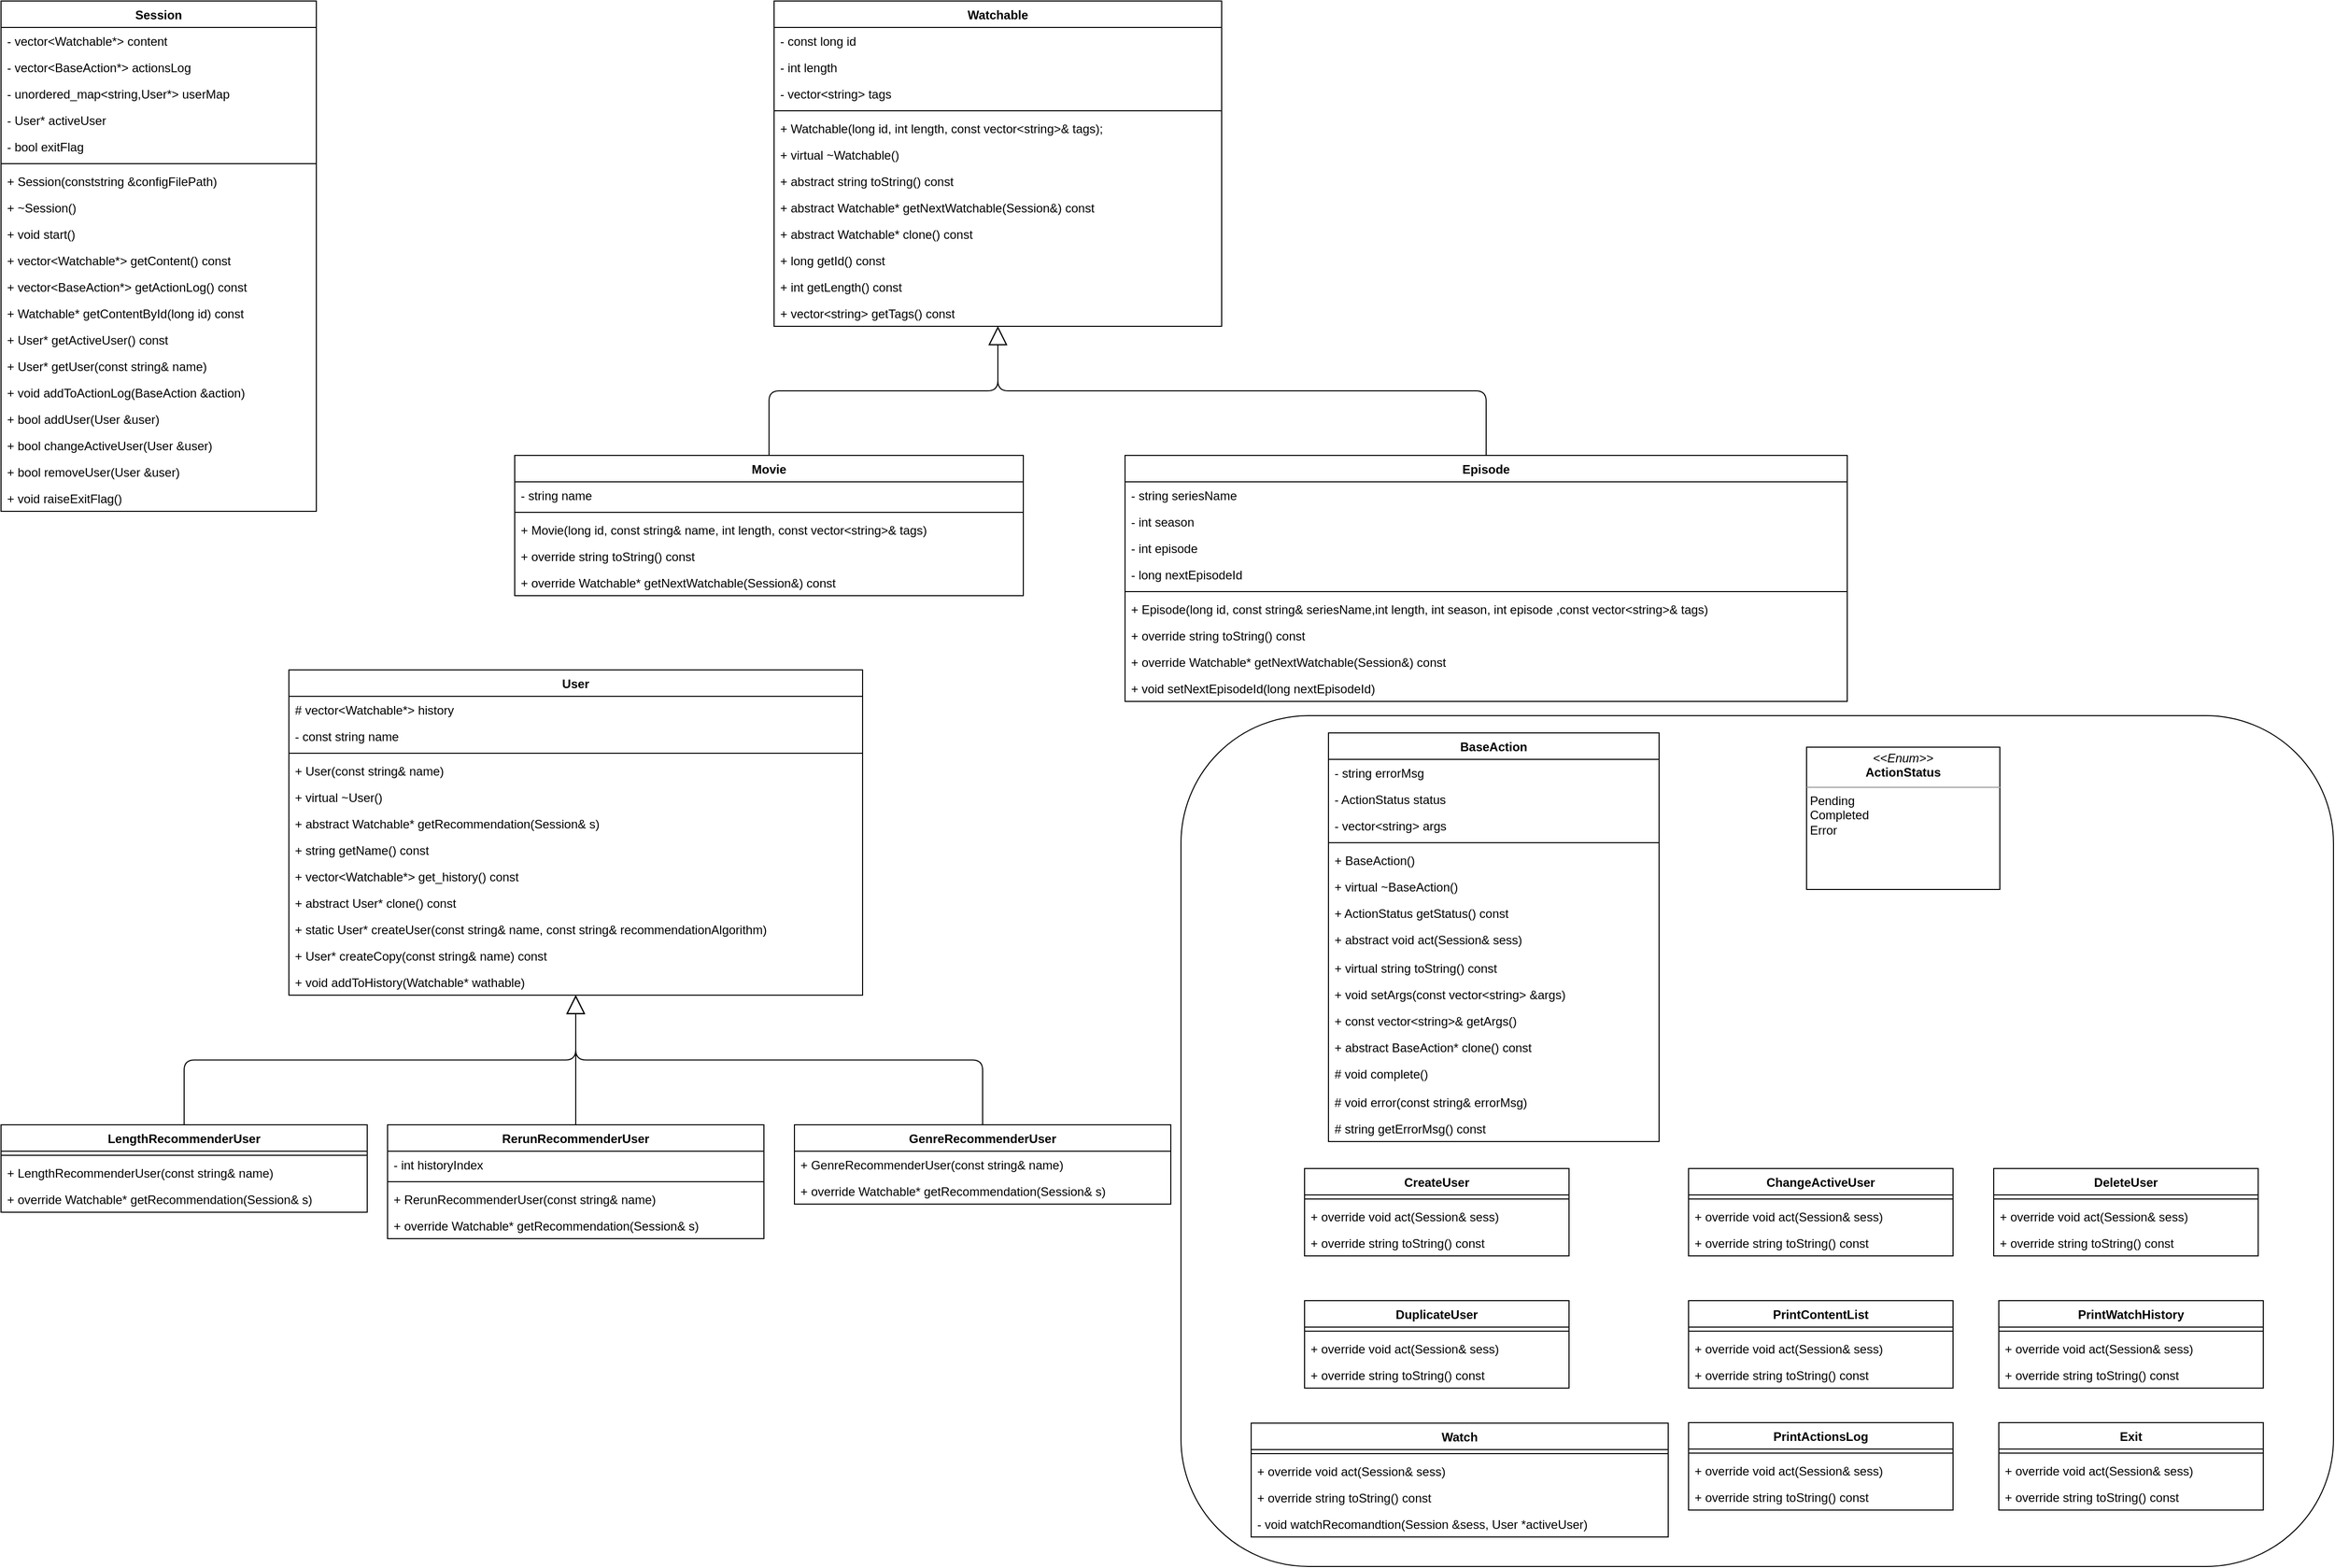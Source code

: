 <mxfile version="12.2.9" type="device" pages="1"><diagram id="r32zP4UE7Xf6JJiNhzsM" name="Page-1"><mxGraphModel dx="569" dy="366" grid="1" gridSize="10" guides="1" tooltips="1" connect="1" arrows="1" fold="1" page="1" pageScale="1" pageWidth="850" pageHeight="1100" math="0" shadow="0"><root><mxCell id="0"/><mxCell id="1" parent="0"/><mxCell id="CN2FNXj3Czze6til57YK-2" value="" style="rounded=1;whiteSpace=wrap;html=1;" parent="1" vertex="1"><mxGeometry x="1500" y="913" width="1133" height="837" as="geometry"/></mxCell><mxCell id="CN2FNXj3Czze6til57YK-3" value="Session" style="swimlane;fontStyle=1;align=center;verticalAlign=top;childLayout=stackLayout;horizontal=1;startSize=26;horizontalStack=0;resizeParent=1;resizeParentMax=0;resizeLast=0;collapsible=1;marginBottom=0;" parent="1" vertex="1"><mxGeometry x="340" y="210" width="310" height="502" as="geometry"/></mxCell><mxCell id="CN2FNXj3Czze6til57YK-4" value="- vector&lt;Watchable*&gt; content" style="text;strokeColor=none;fillColor=none;align=left;verticalAlign=top;spacingLeft=4;spacingRight=4;overflow=hidden;rotatable=0;points=[[0,0.5],[1,0.5]];portConstraint=eastwest;" parent="CN2FNXj3Czze6til57YK-3" vertex="1"><mxGeometry y="26" width="310" height="26" as="geometry"/></mxCell><mxCell id="CN2FNXj3Czze6til57YK-5" value="- vector&lt;BaseAction*&gt; actionsLog" style="text;strokeColor=none;fillColor=none;align=left;verticalAlign=top;spacingLeft=4;spacingRight=4;overflow=hidden;rotatable=0;points=[[0,0.5],[1,0.5]];portConstraint=eastwest;" parent="CN2FNXj3Czze6til57YK-3" vertex="1"><mxGeometry y="52" width="310" height="26" as="geometry"/></mxCell><mxCell id="CN2FNXj3Czze6til57YK-6" value="- unordered_map&lt;string,User*&gt; userMap" style="text;strokeColor=none;fillColor=none;align=left;verticalAlign=top;spacingLeft=4;spacingRight=4;overflow=hidden;rotatable=0;points=[[0,0.5],[1,0.5]];portConstraint=eastwest;" parent="CN2FNXj3Czze6til57YK-3" vertex="1"><mxGeometry y="78" width="310" height="26" as="geometry"/></mxCell><mxCell id="CN2FNXj3Czze6til57YK-7" value="- User* activeUser" style="text;strokeColor=none;fillColor=none;align=left;verticalAlign=top;spacingLeft=4;spacingRight=4;overflow=hidden;rotatable=0;points=[[0,0.5],[1,0.5]];portConstraint=eastwest;" parent="CN2FNXj3Czze6til57YK-3" vertex="1"><mxGeometry y="104" width="310" height="26" as="geometry"/></mxCell><mxCell id="CN2FNXj3Czze6til57YK-8" value="- bool exitFlag" style="text;strokeColor=none;fillColor=none;align=left;verticalAlign=top;spacingLeft=4;spacingRight=4;overflow=hidden;rotatable=0;points=[[0,0.5],[1,0.5]];portConstraint=eastwest;" parent="CN2FNXj3Czze6til57YK-3" vertex="1"><mxGeometry y="130" width="310" height="26" as="geometry"/></mxCell><mxCell id="CN2FNXj3Czze6til57YK-9" value="" style="line;strokeWidth=1;fillColor=none;align=left;verticalAlign=middle;spacingTop=-1;spacingLeft=3;spacingRight=3;rotatable=0;labelPosition=right;points=[];portConstraint=eastwest;" parent="CN2FNXj3Czze6til57YK-3" vertex="1"><mxGeometry y="156" width="310" height="8" as="geometry"/></mxCell><mxCell id="CN2FNXj3Czze6til57YK-10" value="+ Session(conststring &amp;configFilePath)" style="text;strokeColor=none;fillColor=none;align=left;verticalAlign=top;spacingLeft=4;spacingRight=4;overflow=hidden;rotatable=0;points=[[0,0.5],[1,0.5]];portConstraint=eastwest;" parent="CN2FNXj3Czze6til57YK-3" vertex="1"><mxGeometry y="164" width="310" height="26" as="geometry"/></mxCell><mxCell id="CN2FNXj3Czze6til57YK-11" value="+ ~Session()" style="text;strokeColor=none;fillColor=none;align=left;verticalAlign=top;spacingLeft=4;spacingRight=4;overflow=hidden;rotatable=0;points=[[0,0.5],[1,0.5]];portConstraint=eastwest;" parent="CN2FNXj3Czze6til57YK-3" vertex="1"><mxGeometry y="190" width="310" height="26" as="geometry"/></mxCell><mxCell id="CN2FNXj3Czze6til57YK-12" value="+ void start()" style="text;strokeColor=none;fillColor=none;align=left;verticalAlign=top;spacingLeft=4;spacingRight=4;overflow=hidden;rotatable=0;points=[[0,0.5],[1,0.5]];portConstraint=eastwest;" parent="CN2FNXj3Czze6til57YK-3" vertex="1"><mxGeometry y="216" width="310" height="26" as="geometry"/></mxCell><mxCell id="CN2FNXj3Czze6til57YK-13" value="+ vector&lt;Watchable*&gt; getContent() const" style="text;strokeColor=none;fillColor=none;align=left;verticalAlign=top;spacingLeft=4;spacingRight=4;overflow=hidden;rotatable=0;points=[[0,0.5],[1,0.5]];portConstraint=eastwest;" parent="CN2FNXj3Czze6til57YK-3" vertex="1"><mxGeometry y="242" width="310" height="26" as="geometry"/></mxCell><mxCell id="CN2FNXj3Czze6til57YK-14" value="+ vector&lt;BaseAction*&gt; getActionLog() const" style="text;strokeColor=none;fillColor=none;align=left;verticalAlign=top;spacingLeft=4;spacingRight=4;overflow=hidden;rotatable=0;points=[[0,0.5],[1,0.5]];portConstraint=eastwest;" parent="CN2FNXj3Czze6til57YK-3" vertex="1"><mxGeometry y="268" width="310" height="26" as="geometry"/></mxCell><mxCell id="VnhvcozmxqfYJ4wOjaPj-3" value="+ Watchable* getContentById(long id) const" style="text;strokeColor=none;fillColor=none;align=left;verticalAlign=top;spacingLeft=4;spacingRight=4;overflow=hidden;rotatable=0;points=[[0,0.5],[1,0.5]];portConstraint=eastwest;" parent="CN2FNXj3Czze6til57YK-3" vertex="1"><mxGeometry y="294" width="310" height="26" as="geometry"/></mxCell><mxCell id="CN2FNXj3Czze6til57YK-15" value="+ User* getActiveUser() const" style="text;strokeColor=none;fillColor=none;align=left;verticalAlign=top;spacingLeft=4;spacingRight=4;overflow=hidden;rotatable=0;points=[[0,0.5],[1,0.5]];portConstraint=eastwest;" parent="CN2FNXj3Czze6til57YK-3" vertex="1"><mxGeometry y="320" width="310" height="26" as="geometry"/></mxCell><mxCell id="CN2FNXj3Czze6til57YK-16" value="+ User* getUser(const string&amp; name)" style="text;strokeColor=none;fillColor=none;align=left;verticalAlign=top;spacingLeft=4;spacingRight=4;overflow=hidden;rotatable=0;points=[[0,0.5],[1,0.5]];portConstraint=eastwest;" parent="CN2FNXj3Czze6til57YK-3" vertex="1"><mxGeometry y="346" width="310" height="26" as="geometry"/></mxCell><mxCell id="CN2FNXj3Czze6til57YK-133" value="+ void addToActionLog(BaseAction &amp;action)" style="text;strokeColor=none;fillColor=none;align=left;verticalAlign=top;spacingLeft=4;spacingRight=4;overflow=hidden;rotatable=0;points=[[0,0.5],[1,0.5]];portConstraint=eastwest;" parent="CN2FNXj3Czze6til57YK-3" vertex="1"><mxGeometry y="372" width="310" height="26" as="geometry"/></mxCell><mxCell id="CN2FNXj3Czze6til57YK-17" value="+ bool addUser(User &amp;user)" style="text;strokeColor=none;fillColor=none;align=left;verticalAlign=top;spacingLeft=4;spacingRight=4;overflow=hidden;rotatable=0;points=[[0,0.5],[1,0.5]];portConstraint=eastwest;" parent="CN2FNXj3Czze6til57YK-3" vertex="1"><mxGeometry y="398" width="310" height="26" as="geometry"/></mxCell><mxCell id="CN2FNXj3Czze6til57YK-18" value="+ bool changeActiveUser(User &amp;user)" style="text;strokeColor=none;fillColor=none;align=left;verticalAlign=top;spacingLeft=4;spacingRight=4;overflow=hidden;rotatable=0;points=[[0,0.5],[1,0.5]];portConstraint=eastwest;" parent="CN2FNXj3Czze6til57YK-3" vertex="1"><mxGeometry y="424" width="310" height="26" as="geometry"/></mxCell><mxCell id="CN2FNXj3Czze6til57YK-19" value="+ bool removeUser(User &amp;user)" style="text;strokeColor=none;fillColor=none;align=left;verticalAlign=top;spacingLeft=4;spacingRight=4;overflow=hidden;rotatable=0;points=[[0,0.5],[1,0.5]];portConstraint=eastwest;" parent="CN2FNXj3Czze6til57YK-3" vertex="1"><mxGeometry y="450" width="310" height="26" as="geometry"/></mxCell><mxCell id="CN2FNXj3Czze6til57YK-20" value="+ void raiseExitFlag()" style="text;strokeColor=none;fillColor=none;align=left;verticalAlign=top;spacingLeft=4;spacingRight=4;overflow=hidden;rotatable=0;points=[[0,0.5],[1,0.5]];portConstraint=eastwest;" parent="CN2FNXj3Czze6til57YK-3" vertex="1"><mxGeometry y="476" width="310" height="26" as="geometry"/></mxCell><mxCell id="CN2FNXj3Czze6til57YK-21" value="Watchable" style="swimlane;fontStyle=1;align=center;verticalAlign=top;childLayout=stackLayout;horizontal=1;startSize=26;horizontalStack=0;resizeParent=1;resizeParentMax=0;resizeLast=0;collapsible=1;marginBottom=0;" parent="1" vertex="1"><mxGeometry x="1100" y="210" width="440" height="320" as="geometry"/></mxCell><mxCell id="CN2FNXj3Czze6til57YK-22" value="- const long id" style="text;strokeColor=none;fillColor=none;align=left;verticalAlign=top;spacingLeft=4;spacingRight=4;overflow=hidden;rotatable=0;points=[[0,0.5],[1,0.5]];portConstraint=eastwest;" parent="CN2FNXj3Czze6til57YK-21" vertex="1"><mxGeometry y="26" width="440" height="26" as="geometry"/></mxCell><mxCell id="CN2FNXj3Czze6til57YK-23" value="- int length" style="text;strokeColor=none;fillColor=none;align=left;verticalAlign=top;spacingLeft=4;spacingRight=4;overflow=hidden;rotatable=0;points=[[0,0.5],[1,0.5]];portConstraint=eastwest;" parent="CN2FNXj3Czze6til57YK-21" vertex="1"><mxGeometry y="52" width="440" height="26" as="geometry"/></mxCell><mxCell id="CN2FNXj3Czze6til57YK-24" value="- vector&lt;string&gt; tags" style="text;strokeColor=none;fillColor=none;align=left;verticalAlign=top;spacingLeft=4;spacingRight=4;overflow=hidden;rotatable=0;points=[[0,0.5],[1,0.5]];portConstraint=eastwest;" parent="CN2FNXj3Czze6til57YK-21" vertex="1"><mxGeometry y="78" width="440" height="26" as="geometry"/></mxCell><mxCell id="CN2FNXj3Czze6til57YK-25" value="" style="line;strokeWidth=1;fillColor=none;align=left;verticalAlign=middle;spacingTop=-1;spacingLeft=3;spacingRight=3;rotatable=0;labelPosition=right;points=[];portConstraint=eastwest;" parent="CN2FNXj3Czze6til57YK-21" vertex="1"><mxGeometry y="104" width="440" height="8" as="geometry"/></mxCell><mxCell id="CN2FNXj3Czze6til57YK-26" value="+ Watchable(long id, int length, const vector&lt;string&gt;&amp; tags);" style="text;strokeColor=none;fillColor=none;align=left;verticalAlign=top;spacingLeft=4;spacingRight=4;overflow=hidden;rotatable=0;points=[[0,0.5],[1,0.5]];portConstraint=eastwest;" parent="CN2FNXj3Czze6til57YK-21" vertex="1"><mxGeometry y="112" width="440" height="26" as="geometry"/></mxCell><mxCell id="CN2FNXj3Czze6til57YK-27" value="+ virtual ~Watchable()" style="text;strokeColor=none;fillColor=none;align=left;verticalAlign=top;spacingLeft=4;spacingRight=4;overflow=hidden;rotatable=0;points=[[0,0.5],[1,0.5]];portConstraint=eastwest;" parent="CN2FNXj3Czze6til57YK-21" vertex="1"><mxGeometry y="138" width="440" height="26" as="geometry"/></mxCell><mxCell id="CN2FNXj3Czze6til57YK-28" value="+ abstract string toString() const" style="text;strokeColor=none;fillColor=none;align=left;verticalAlign=top;spacingLeft=4;spacingRight=4;overflow=hidden;rotatable=0;points=[[0,0.5],[1,0.5]];portConstraint=eastwest;" parent="CN2FNXj3Czze6til57YK-21" vertex="1"><mxGeometry y="164" width="440" height="26" as="geometry"/></mxCell><mxCell id="CN2FNXj3Czze6til57YK-29" value="+ abstract Watchable* getNextWatchable(Session&amp;) const" style="text;strokeColor=none;fillColor=none;align=left;verticalAlign=top;spacingLeft=4;spacingRight=4;overflow=hidden;rotatable=0;points=[[0,0.5],[1,0.5]];portConstraint=eastwest;" parent="CN2FNXj3Czze6til57YK-21" vertex="1"><mxGeometry y="190" width="440" height="26" as="geometry"/></mxCell><mxCell id="garERa3zvdODoN-txCcl-1" value="+ abstract Watchable* clone() const" style="text;strokeColor=none;fillColor=none;align=left;verticalAlign=top;spacingLeft=4;spacingRight=4;overflow=hidden;rotatable=0;points=[[0,0.5],[1,0.5]];portConstraint=eastwest;" parent="CN2FNXj3Czze6til57YK-21" vertex="1"><mxGeometry y="216" width="440" height="26" as="geometry"/></mxCell><mxCell id="CN2FNXj3Czze6til57YK-30" value="+ long getId() const" style="text;strokeColor=none;fillColor=none;align=left;verticalAlign=top;spacingLeft=4;spacingRight=4;overflow=hidden;rotatable=0;points=[[0,0.5],[1,0.5]];portConstraint=eastwest;" parent="CN2FNXj3Czze6til57YK-21" vertex="1"><mxGeometry y="242" width="440" height="26" as="geometry"/></mxCell><mxCell id="CN2FNXj3Czze6til57YK-31" value="+ int getLength() const" style="text;strokeColor=none;fillColor=none;align=left;verticalAlign=top;spacingLeft=4;spacingRight=4;overflow=hidden;rotatable=0;points=[[0,0.5],[1,0.5]];portConstraint=eastwest;" parent="CN2FNXj3Czze6til57YK-21" vertex="1"><mxGeometry y="268" width="440" height="26" as="geometry"/></mxCell><mxCell id="CN2FNXj3Czze6til57YK-32" value="+ vector&lt;string&gt; getTags() const" style="text;strokeColor=none;fillColor=none;align=left;verticalAlign=top;spacingLeft=4;spacingRight=4;overflow=hidden;rotatable=0;points=[[0,0.5],[1,0.5]];portConstraint=eastwest;" parent="CN2FNXj3Czze6til57YK-21" vertex="1"><mxGeometry y="294" width="440" height="26" as="geometry"/></mxCell><mxCell id="CN2FNXj3Czze6til57YK-33" value="Movie" style="swimlane;fontStyle=1;align=center;verticalAlign=top;childLayout=stackLayout;horizontal=1;startSize=26;horizontalStack=0;resizeParent=1;resizeParentMax=0;resizeLast=0;collapsible=1;marginBottom=0;" parent="1" vertex="1"><mxGeometry x="845" y="657" width="500" height="138" as="geometry"/></mxCell><mxCell id="CN2FNXj3Czze6til57YK-34" value="- string name" style="text;strokeColor=none;fillColor=none;align=left;verticalAlign=top;spacingLeft=4;spacingRight=4;overflow=hidden;rotatable=0;points=[[0,0.5],[1,0.5]];portConstraint=eastwest;" parent="CN2FNXj3Czze6til57YK-33" vertex="1"><mxGeometry y="26" width="500" height="26" as="geometry"/></mxCell><mxCell id="CN2FNXj3Czze6til57YK-35" value="" style="line;strokeWidth=1;fillColor=none;align=left;verticalAlign=middle;spacingTop=-1;spacingLeft=3;spacingRight=3;rotatable=0;labelPosition=right;points=[];portConstraint=eastwest;" parent="CN2FNXj3Czze6til57YK-33" vertex="1"><mxGeometry y="52" width="500" height="8" as="geometry"/></mxCell><mxCell id="CN2FNXj3Czze6til57YK-36" value="+ Movie(long id, const string&amp; name, int length, const vector&lt;string&gt;&amp; tags)" style="text;strokeColor=none;fillColor=none;align=left;verticalAlign=top;spacingLeft=4;spacingRight=4;overflow=hidden;rotatable=0;points=[[0,0.5],[1,0.5]];portConstraint=eastwest;" parent="CN2FNXj3Czze6til57YK-33" vertex="1"><mxGeometry y="60" width="500" height="26" as="geometry"/></mxCell><mxCell id="CN2FNXj3Czze6til57YK-37" value="+ override string toString() const" style="text;strokeColor=none;fillColor=none;align=left;verticalAlign=top;spacingLeft=4;spacingRight=4;overflow=hidden;rotatable=0;points=[[0,0.5],[1,0.5]];portConstraint=eastwest;" parent="CN2FNXj3Czze6til57YK-33" vertex="1"><mxGeometry y="86" width="500" height="26" as="geometry"/></mxCell><mxCell id="CN2FNXj3Czze6til57YK-38" value="+ override Watchable* getNextWatchable(Session&amp;) const" style="text;strokeColor=none;fillColor=none;align=left;verticalAlign=top;spacingLeft=4;spacingRight=4;overflow=hidden;rotatable=0;points=[[0,0.5],[1,0.5]];portConstraint=eastwest;" parent="CN2FNXj3Czze6til57YK-33" vertex="1"><mxGeometry y="112" width="500" height="26" as="geometry"/></mxCell><mxCell id="CN2FNXj3Czze6til57YK-39" value="" style="endArrow=block;endSize=16;endFill=0;html=1;exitX=0.5;exitY=0;exitDx=0;exitDy=0;entryX=0.5;entryY=1;entryDx=0;entryDy=0;edgeStyle=orthogonalEdgeStyle;" parent="1" source="CN2FNXj3Czze6til57YK-33" target="CN2FNXj3Czze6til57YK-21" edge="1"><mxGeometry width="160" relative="1" as="geometry"><mxPoint x="910" y="400" as="sourcePoint"/><mxPoint x="1070" y="400" as="targetPoint"/></mxGeometry></mxCell><mxCell id="CN2FNXj3Czze6til57YK-40" value="Episode" style="swimlane;fontStyle=1;align=center;verticalAlign=top;childLayout=stackLayout;horizontal=1;startSize=26;horizontalStack=0;resizeParent=1;resizeParentMax=0;resizeLast=0;collapsible=1;marginBottom=0;" parent="1" vertex="1"><mxGeometry x="1445" y="657" width="710" height="242" as="geometry"/></mxCell><mxCell id="CN2FNXj3Czze6til57YK-41" value="- string seriesName" style="text;strokeColor=none;fillColor=none;align=left;verticalAlign=top;spacingLeft=4;spacingRight=4;overflow=hidden;rotatable=0;points=[[0,0.5],[1,0.5]];portConstraint=eastwest;" parent="CN2FNXj3Czze6til57YK-40" vertex="1"><mxGeometry y="26" width="710" height="26" as="geometry"/></mxCell><mxCell id="CN2FNXj3Czze6til57YK-42" value="- int season" style="text;strokeColor=none;fillColor=none;align=left;verticalAlign=top;spacingLeft=4;spacingRight=4;overflow=hidden;rotatable=0;points=[[0,0.5],[1,0.5]];portConstraint=eastwest;" parent="CN2FNXj3Czze6til57YK-40" vertex="1"><mxGeometry y="52" width="710" height="26" as="geometry"/></mxCell><mxCell id="CN2FNXj3Czze6til57YK-43" value="- int episode" style="text;strokeColor=none;fillColor=none;align=left;verticalAlign=top;spacingLeft=4;spacingRight=4;overflow=hidden;rotatable=0;points=[[0,0.5],[1,0.5]];portConstraint=eastwest;" parent="CN2FNXj3Czze6til57YK-40" vertex="1"><mxGeometry y="78" width="710" height="26" as="geometry"/></mxCell><mxCell id="CN2FNXj3Czze6til57YK-44" value="- long nextEpisodeId" style="text;strokeColor=none;fillColor=none;align=left;verticalAlign=top;spacingLeft=4;spacingRight=4;overflow=hidden;rotatable=0;points=[[0,0.5],[1,0.5]];portConstraint=eastwest;" parent="CN2FNXj3Czze6til57YK-40" vertex="1"><mxGeometry y="104" width="710" height="26" as="geometry"/></mxCell><mxCell id="CN2FNXj3Czze6til57YK-45" value="" style="line;strokeWidth=1;fillColor=none;align=left;verticalAlign=middle;spacingTop=-1;spacingLeft=3;spacingRight=3;rotatable=0;labelPosition=right;points=[];portConstraint=eastwest;" parent="CN2FNXj3Czze6til57YK-40" vertex="1"><mxGeometry y="130" width="710" height="8" as="geometry"/></mxCell><mxCell id="CN2FNXj3Czze6til57YK-46" value="+ Episode(long id, const string&amp; seriesName,int length, int season, int episode ,const vector&lt;string&gt;&amp; tags)" style="text;strokeColor=none;fillColor=none;align=left;verticalAlign=top;spacingLeft=4;spacingRight=4;overflow=hidden;rotatable=0;points=[[0,0.5],[1,0.5]];portConstraint=eastwest;" parent="CN2FNXj3Czze6til57YK-40" vertex="1"><mxGeometry y="138" width="710" height="26" as="geometry"/></mxCell><mxCell id="CN2FNXj3Czze6til57YK-47" value="+ override string toString() const" style="text;strokeColor=none;fillColor=none;align=left;verticalAlign=top;spacingLeft=4;spacingRight=4;overflow=hidden;rotatable=0;points=[[0,0.5],[1,0.5]];portConstraint=eastwest;" parent="CN2FNXj3Czze6til57YK-40" vertex="1"><mxGeometry y="164" width="710" height="26" as="geometry"/></mxCell><mxCell id="CN2FNXj3Czze6til57YK-48" value="+ override Watchable* getNextWatchable(Session&amp;) const" style="text;strokeColor=none;fillColor=none;align=left;verticalAlign=top;spacingLeft=4;spacingRight=4;overflow=hidden;rotatable=0;points=[[0,0.5],[1,0.5]];portConstraint=eastwest;" parent="CN2FNXj3Czze6til57YK-40" vertex="1"><mxGeometry y="190" width="710" height="26" as="geometry"/></mxCell><mxCell id="H6ea5ag4Xjp47KxBpPzn-1" value="+ void setNextEpisodeId(long nextEpisodeId)" style="text;strokeColor=none;fillColor=none;align=left;verticalAlign=top;spacingLeft=4;spacingRight=4;overflow=hidden;rotatable=0;points=[[0,0.5],[1,0.5]];portConstraint=eastwest;" parent="CN2FNXj3Czze6til57YK-40" vertex="1"><mxGeometry y="216" width="710" height="26" as="geometry"/></mxCell><mxCell id="CN2FNXj3Czze6til57YK-49" value="" style="endArrow=block;endSize=16;endFill=0;html=1;exitX=0.5;exitY=0;exitDx=0;exitDy=0;entryX=0.5;entryY=1;entryDx=0;entryDy=0;edgeStyle=orthogonalEdgeStyle;" parent="1" source="CN2FNXj3Czze6til57YK-40" target="CN2FNXj3Czze6til57YK-21" edge="1"><mxGeometry width="160" relative="1" as="geometry"><mxPoint x="1409.857" y="484.357" as="sourcePoint"/><mxPoint x="1639.857" y="400.071" as="targetPoint"/></mxGeometry></mxCell><mxCell id="CN2FNXj3Czze6til57YK-50" value="User" style="swimlane;fontStyle=1;align=center;verticalAlign=top;childLayout=stackLayout;horizontal=1;startSize=26;horizontalStack=0;resizeParent=1;resizeParentMax=0;resizeLast=0;collapsible=1;marginBottom=0;" parent="1" vertex="1"><mxGeometry x="623" y="868" width="564" height="320" as="geometry"/></mxCell><mxCell id="CN2FNXj3Czze6til57YK-51" value="# vector&lt;Watchable*&gt; history" style="text;strokeColor=none;fillColor=none;align=left;verticalAlign=top;spacingLeft=4;spacingRight=4;overflow=hidden;rotatable=0;points=[[0,0.5],[1,0.5]];portConstraint=eastwest;" parent="CN2FNXj3Czze6til57YK-50" vertex="1"><mxGeometry y="26" width="564" height="26" as="geometry"/></mxCell><mxCell id="CN2FNXj3Czze6til57YK-52" value="- const string name" style="text;strokeColor=none;fillColor=none;align=left;verticalAlign=top;spacingLeft=4;spacingRight=4;overflow=hidden;rotatable=0;points=[[0,0.5],[1,0.5]];portConstraint=eastwest;" parent="CN2FNXj3Czze6til57YK-50" vertex="1"><mxGeometry y="52" width="564" height="26" as="geometry"/></mxCell><mxCell id="CN2FNXj3Czze6til57YK-53" value="" style="line;strokeWidth=1;fillColor=none;align=left;verticalAlign=middle;spacingTop=-1;spacingLeft=3;spacingRight=3;rotatable=0;labelPosition=right;points=[];portConstraint=eastwest;" parent="CN2FNXj3Czze6til57YK-50" vertex="1"><mxGeometry y="78" width="564" height="8" as="geometry"/></mxCell><mxCell id="CN2FNXj3Czze6til57YK-54" value="+ User(const string&amp; name)" style="text;strokeColor=none;fillColor=none;align=left;verticalAlign=top;spacingLeft=4;spacingRight=4;overflow=hidden;rotatable=0;points=[[0,0.5],[1,0.5]];portConstraint=eastwest;" parent="CN2FNXj3Czze6til57YK-50" vertex="1"><mxGeometry y="86" width="564" height="26" as="geometry"/></mxCell><mxCell id="H6ea5ag4Xjp47KxBpPzn-3" value="+ virtual ~User()" style="text;strokeColor=none;fillColor=none;align=left;verticalAlign=top;spacingLeft=4;spacingRight=4;overflow=hidden;rotatable=0;points=[[0,0.5],[1,0.5]];portConstraint=eastwest;" parent="CN2FNXj3Czze6til57YK-50" vertex="1"><mxGeometry y="112" width="564" height="26" as="geometry"/></mxCell><mxCell id="CN2FNXj3Czze6til57YK-55" value="+ abstract Watchable* getRecommendation(Session&amp; s)" style="text;strokeColor=none;fillColor=none;align=left;verticalAlign=top;spacingLeft=4;spacingRight=4;overflow=hidden;rotatable=0;points=[[0,0.5],[1,0.5]];portConstraint=eastwest;" parent="CN2FNXj3Czze6til57YK-50" vertex="1"><mxGeometry y="138" width="564" height="26" as="geometry"/></mxCell><mxCell id="CN2FNXj3Czze6til57YK-56" value="+ string getName() const" style="text;strokeColor=none;fillColor=none;align=left;verticalAlign=top;spacingLeft=4;spacingRight=4;overflow=hidden;rotatable=0;points=[[0,0.5],[1,0.5]];portConstraint=eastwest;" parent="CN2FNXj3Czze6til57YK-50" vertex="1"><mxGeometry y="164" width="564" height="26" as="geometry"/></mxCell><mxCell id="CN2FNXj3Czze6til57YK-57" value="+ vector&lt;Watchable*&gt; get_history() const" style="text;strokeColor=none;fillColor=none;align=left;verticalAlign=top;spacingLeft=4;spacingRight=4;overflow=hidden;rotatable=0;points=[[0,0.5],[1,0.5]];portConstraint=eastwest;" parent="CN2FNXj3Czze6til57YK-50" vertex="1"><mxGeometry y="190" width="564" height="26" as="geometry"/></mxCell><mxCell id="VnhvcozmxqfYJ4wOjaPj-2" value="+ abstract User* clone() const" style="text;strokeColor=none;fillColor=none;align=left;verticalAlign=top;spacingLeft=4;spacingRight=4;overflow=hidden;rotatable=0;points=[[0,0.5],[1,0.5]];portConstraint=eastwest;" parent="CN2FNXj3Czze6til57YK-50" vertex="1"><mxGeometry y="216" width="564" height="26" as="geometry"/></mxCell><mxCell id="CN2FNXj3Czze6til57YK-58" value="+ static User* createUser(const string&amp; name, const string&amp; recommendationAlgorithm)" style="text;strokeColor=none;fillColor=none;align=left;verticalAlign=top;spacingLeft=4;spacingRight=4;overflow=hidden;rotatable=0;points=[[0,0.5],[1,0.5]];portConstraint=eastwest;" parent="CN2FNXj3Czze6til57YK-50" vertex="1"><mxGeometry y="242" width="564" height="26" as="geometry"/></mxCell><mxCell id="CN2FNXj3Czze6til57YK-59" value="+ User* createCopy(const string&amp; name) const" style="text;strokeColor=none;fillColor=none;align=left;verticalAlign=top;spacingLeft=4;spacingRight=4;overflow=hidden;rotatable=0;points=[[0,0.5],[1,0.5]];portConstraint=eastwest;" parent="CN2FNXj3Czze6til57YK-50" vertex="1"><mxGeometry y="268" width="564" height="26" as="geometry"/></mxCell><mxCell id="CN2FNXj3Czze6til57YK-60" value="+ void addToHistory(Watchable* wathable)" style="text;strokeColor=none;fillColor=none;align=left;verticalAlign=top;spacingLeft=4;spacingRight=4;overflow=hidden;rotatable=0;points=[[0,0.5],[1,0.5]];portConstraint=eastwest;" parent="CN2FNXj3Czze6til57YK-50" vertex="1"><mxGeometry y="294" width="564" height="26" as="geometry"/></mxCell><mxCell id="CN2FNXj3Czze6til57YK-61" value="LengthRecommenderUser" style="swimlane;fontStyle=1;align=center;verticalAlign=top;childLayout=stackLayout;horizontal=1;startSize=26;horizontalStack=0;resizeParent=1;resizeParentMax=0;resizeLast=0;collapsible=1;marginBottom=0;" parent="1" vertex="1"><mxGeometry x="340" y="1315.5" width="360" height="86" as="geometry"/></mxCell><mxCell id="CN2FNXj3Czze6til57YK-62" value="" style="line;strokeWidth=1;fillColor=none;align=left;verticalAlign=middle;spacingTop=-1;spacingLeft=3;spacingRight=3;rotatable=0;labelPosition=right;points=[];portConstraint=eastwest;" parent="CN2FNXj3Czze6til57YK-61" vertex="1"><mxGeometry y="26" width="360" height="8" as="geometry"/></mxCell><mxCell id="CN2FNXj3Czze6til57YK-63" value="+ LengthRecommenderUser(const string&amp; name)" style="text;strokeColor=none;fillColor=none;align=left;verticalAlign=top;spacingLeft=4;spacingRight=4;overflow=hidden;rotatable=0;points=[[0,0.5],[1,0.5]];portConstraint=eastwest;" parent="CN2FNXj3Czze6til57YK-61" vertex="1"><mxGeometry y="34" width="360" height="26" as="geometry"/></mxCell><mxCell id="CN2FNXj3Czze6til57YK-64" value="+ override Watchable* getRecommendation(Session&amp; s)" style="text;strokeColor=none;fillColor=none;align=left;verticalAlign=top;spacingLeft=4;spacingRight=4;overflow=hidden;rotatable=0;points=[[0,0.5],[1,0.5]];portConstraint=eastwest;" parent="CN2FNXj3Czze6til57YK-61" vertex="1"><mxGeometry y="60" width="360" height="26" as="geometry"/></mxCell><mxCell id="CN2FNXj3Czze6til57YK-65" value="" style="endArrow=block;endSize=16;endFill=0;html=1;edgeStyle=orthogonalEdgeStyle;exitX=0.5;exitY=0;exitDx=0;exitDy=0;entryX=0.5;entryY=1;entryDx=0;entryDy=0;" parent="1" source="CN2FNXj3Czze6til57YK-61" target="CN2FNXj3Czze6til57YK-50" edge="1"><mxGeometry width="160" relative="1" as="geometry"><mxPoint x="590" y="1070" as="sourcePoint"/><mxPoint x="750" y="1070" as="targetPoint"/></mxGeometry></mxCell><mxCell id="CN2FNXj3Czze6til57YK-66" value="RerunRecommenderUser" style="swimlane;fontStyle=1;align=center;verticalAlign=top;childLayout=stackLayout;horizontal=1;startSize=26;horizontalStack=0;resizeParent=1;resizeParentMax=0;resizeLast=0;collapsible=1;marginBottom=0;" parent="1" vertex="1"><mxGeometry x="720" y="1315.5" width="370" height="112" as="geometry"/></mxCell><mxCell id="CN2FNXj3Czze6til57YK-67" value="- int historyIndex" style="text;strokeColor=none;fillColor=none;align=left;verticalAlign=top;spacingLeft=4;spacingRight=4;overflow=hidden;rotatable=0;points=[[0,0.5],[1,0.5]];portConstraint=eastwest;" parent="CN2FNXj3Czze6til57YK-66" vertex="1"><mxGeometry y="26" width="370" height="26" as="geometry"/></mxCell><mxCell id="CN2FNXj3Czze6til57YK-68" value="" style="line;strokeWidth=1;fillColor=none;align=left;verticalAlign=middle;spacingTop=-1;spacingLeft=3;spacingRight=3;rotatable=0;labelPosition=right;points=[];portConstraint=eastwest;" parent="CN2FNXj3Czze6til57YK-66" vertex="1"><mxGeometry y="52" width="370" height="8" as="geometry"/></mxCell><mxCell id="CN2FNXj3Czze6til57YK-69" value="+ RerunRecommenderUser(const string&amp; name)" style="text;strokeColor=none;fillColor=none;align=left;verticalAlign=top;spacingLeft=4;spacingRight=4;overflow=hidden;rotatable=0;points=[[0,0.5],[1,0.5]];portConstraint=eastwest;" parent="CN2FNXj3Czze6til57YK-66" vertex="1"><mxGeometry y="60" width="370" height="26" as="geometry"/></mxCell><mxCell id="CN2FNXj3Czze6til57YK-70" value="+ override Watchable* getRecommendation(Session&amp; s)" style="text;strokeColor=none;fillColor=none;align=left;verticalAlign=top;spacingLeft=4;spacingRight=4;overflow=hidden;rotatable=0;points=[[0,0.5],[1,0.5]];portConstraint=eastwest;" parent="CN2FNXj3Czze6til57YK-66" vertex="1"><mxGeometry y="86" width="370" height="26" as="geometry"/></mxCell><mxCell id="CN2FNXj3Czze6til57YK-71" value="GenreRecommenderUser" style="swimlane;fontStyle=1;align=center;verticalAlign=top;childLayout=stackLayout;horizontal=1;startSize=26;horizontalStack=0;resizeParent=1;resizeParentMax=0;resizeLast=0;collapsible=1;marginBottom=0;" parent="1" vertex="1"><mxGeometry x="1120" y="1315.5" width="370" height="78" as="geometry"/></mxCell><mxCell id="CN2FNXj3Czze6til57YK-72" value="+ GenreRecommenderUser(const string&amp; name)" style="text;strokeColor=none;fillColor=none;align=left;verticalAlign=top;spacingLeft=4;spacingRight=4;overflow=hidden;rotatable=0;points=[[0,0.5],[1,0.5]];portConstraint=eastwest;" parent="CN2FNXj3Czze6til57YK-71" vertex="1"><mxGeometry y="26" width="370" height="26" as="geometry"/></mxCell><mxCell id="CN2FNXj3Czze6til57YK-73" value="+ override Watchable* getRecommendation(Session&amp; s)" style="text;strokeColor=none;fillColor=none;align=left;verticalAlign=top;spacingLeft=4;spacingRight=4;overflow=hidden;rotatable=0;points=[[0,0.5],[1,0.5]];portConstraint=eastwest;" parent="CN2FNXj3Czze6til57YK-71" vertex="1"><mxGeometry y="52" width="370" height="26" as="geometry"/></mxCell><mxCell id="CN2FNXj3Czze6til57YK-74" value="" style="endArrow=block;endSize=16;endFill=0;html=1;exitX=0.5;exitY=0;exitDx=0;exitDy=0;entryX=0.5;entryY=1;entryDx=0;entryDy=0;edgeStyle=orthogonalEdgeStyle;" parent="1" source="CN2FNXj3Czze6til57YK-66" target="CN2FNXj3Czze6til57YK-50" edge="1"><mxGeometry width="160" relative="1" as="geometry"><mxPoint x="1020" y="1080" as="sourcePoint"/><mxPoint x="1180" y="1080" as="targetPoint"/></mxGeometry></mxCell><mxCell id="CN2FNXj3Czze6til57YK-75" value="" style="endArrow=block;endSize=16;endFill=0;html=1;exitX=0.5;exitY=0;exitDx=0;exitDy=0;entryX=0.5;entryY=1;entryDx=0;entryDy=0;edgeStyle=orthogonalEdgeStyle;" parent="1" source="CN2FNXj3Czze6til57YK-71" target="CN2FNXj3Czze6til57YK-50" edge="1"><mxGeometry width="160" relative="1" as="geometry"><mxPoint x="1245.118" y="1110.088" as="sourcePoint"/><mxPoint x="1209.824" y="1030.088" as="targetPoint"/></mxGeometry></mxCell><mxCell id="CN2FNXj3Czze6til57YK-76" value="BaseAction" style="swimlane;fontStyle=1;align=center;verticalAlign=top;childLayout=stackLayout;horizontal=1;startSize=26;horizontalStack=0;resizeParent=1;resizeParentMax=0;resizeLast=0;collapsible=1;marginBottom=0;" parent="1" vertex="1"><mxGeometry x="1645" y="930" width="325" height="402" as="geometry"/></mxCell><mxCell id="CN2FNXj3Czze6til57YK-77" value="- string errorMsg" style="text;strokeColor=none;fillColor=none;align=left;verticalAlign=top;spacingLeft=4;spacingRight=4;overflow=hidden;rotatable=0;points=[[0,0.5],[1,0.5]];portConstraint=eastwest;" parent="CN2FNXj3Czze6til57YK-76" vertex="1"><mxGeometry y="26" width="325" height="26" as="geometry"/></mxCell><mxCell id="CN2FNXj3Czze6til57YK-78" value="- ActionStatus status" style="text;strokeColor=none;fillColor=none;align=left;verticalAlign=top;spacingLeft=4;spacingRight=4;overflow=hidden;rotatable=0;points=[[0,0.5],[1,0.5]];portConstraint=eastwest;" parent="CN2FNXj3Czze6til57YK-76" vertex="1"><mxGeometry y="52" width="325" height="26" as="geometry"/></mxCell><mxCell id="CN2FNXj3Czze6til57YK-79" value="- vector&lt;string&gt; args" style="text;strokeColor=none;fillColor=none;align=left;verticalAlign=top;spacingLeft=4;spacingRight=4;overflow=hidden;rotatable=0;points=[[0,0.5],[1,0.5]];portConstraint=eastwest;" parent="CN2FNXj3Czze6til57YK-76" vertex="1"><mxGeometry y="78" width="325" height="26" as="geometry"/></mxCell><mxCell id="CN2FNXj3Czze6til57YK-80" value="" style="line;strokeWidth=1;fillColor=none;align=left;verticalAlign=middle;spacingTop=-1;spacingLeft=3;spacingRight=3;rotatable=0;labelPosition=right;points=[];portConstraint=eastwest;" parent="CN2FNXj3Czze6til57YK-76" vertex="1"><mxGeometry y="104" width="325" height="8" as="geometry"/></mxCell><mxCell id="CN2FNXj3Czze6til57YK-81" value="+ BaseAction()" style="text;strokeColor=none;fillColor=none;align=left;verticalAlign=top;spacingLeft=4;spacingRight=4;overflow=hidden;rotatable=0;points=[[0,0.5],[1,0.5]];portConstraint=eastwest;" parent="CN2FNXj3Czze6til57YK-76" vertex="1"><mxGeometry y="112" width="325" height="26" as="geometry"/></mxCell><mxCell id="H6ea5ag4Xjp47KxBpPzn-2" value="+ virtual ~BaseAction()" style="text;strokeColor=none;fillColor=none;align=left;verticalAlign=top;spacingLeft=4;spacingRight=4;overflow=hidden;rotatable=0;points=[[0,0.5],[1,0.5]];portConstraint=eastwest;" parent="CN2FNXj3Czze6til57YK-76" vertex="1"><mxGeometry y="138" width="325" height="26" as="geometry"/></mxCell><mxCell id="CN2FNXj3Czze6til57YK-82" value="+ ActionStatus getStatus() const" style="text;strokeColor=none;fillColor=none;align=left;verticalAlign=top;spacingLeft=4;spacingRight=4;overflow=hidden;rotatable=0;points=[[0,0.5],[1,0.5]];portConstraint=eastwest;" parent="CN2FNXj3Czze6til57YK-76" vertex="1"><mxGeometry y="164" width="325" height="26" as="geometry"/></mxCell><mxCell id="CN2FNXj3Czze6til57YK-83" value="+ abstract void act(Session&amp; sess)" style="text;strokeColor=none;fillColor=none;align=left;verticalAlign=top;spacingLeft=4;spacingRight=4;overflow=hidden;rotatable=0;points=[[0,0.5],[1,0.5]];portConstraint=eastwest;" parent="CN2FNXj3Czze6til57YK-76" vertex="1"><mxGeometry y="190" width="325" height="28" as="geometry"/></mxCell><mxCell id="CN2FNXj3Czze6til57YK-84" value="+ virtual string toString() const" style="text;strokeColor=none;fillColor=none;align=left;verticalAlign=top;spacingLeft=4;spacingRight=4;overflow=hidden;rotatable=0;points=[[0,0.5],[1,0.5]];portConstraint=eastwest;" parent="CN2FNXj3Czze6til57YK-76" vertex="1"><mxGeometry y="218" width="325" height="26" as="geometry"/></mxCell><mxCell id="CN2FNXj3Czze6til57YK-85" value="+ void setArgs(const vector&lt;string&gt; &amp;args)" style="text;strokeColor=none;fillColor=none;align=left;verticalAlign=top;spacingLeft=4;spacingRight=4;overflow=hidden;rotatable=0;points=[[0,0.5],[1,0.5]];portConstraint=eastwest;" parent="CN2FNXj3Czze6til57YK-76" vertex="1"><mxGeometry y="244" width="325" height="26" as="geometry"/></mxCell><mxCell id="CN2FNXj3Czze6til57YK-86" value="+ const vector&lt;string&gt;&amp; getArgs()" style="text;strokeColor=none;fillColor=none;align=left;verticalAlign=top;spacingLeft=4;spacingRight=4;overflow=hidden;rotatable=0;points=[[0,0.5],[1,0.5]];portConstraint=eastwest;" parent="CN2FNXj3Czze6til57YK-76" vertex="1"><mxGeometry y="270" width="325" height="26" as="geometry"/></mxCell><mxCell id="VnhvcozmxqfYJ4wOjaPj-1" value="+ abstract BaseAction* clone() const" style="text;strokeColor=none;fillColor=none;align=left;verticalAlign=top;spacingLeft=4;spacingRight=4;overflow=hidden;rotatable=0;points=[[0,0.5],[1,0.5]];portConstraint=eastwest;" parent="CN2FNXj3Czze6til57YK-76" vertex="1"><mxGeometry y="296" width="325" height="26" as="geometry"/></mxCell><mxCell id="CN2FNXj3Czze6til57YK-87" value="# void complete()" style="text;strokeColor=none;fillColor=none;align=left;verticalAlign=top;spacingLeft=4;spacingRight=4;overflow=hidden;rotatable=0;points=[[0,0.5],[1,0.5]];portConstraint=eastwest;" parent="CN2FNXj3Czze6til57YK-76" vertex="1"><mxGeometry y="322" width="325" height="28" as="geometry"/></mxCell><mxCell id="CN2FNXj3Czze6til57YK-88" value="# void error(const string&amp; errorMsg)" style="text;strokeColor=none;fillColor=none;align=left;verticalAlign=top;spacingLeft=4;spacingRight=4;overflow=hidden;rotatable=0;points=[[0,0.5],[1,0.5]];portConstraint=eastwest;" parent="CN2FNXj3Czze6til57YK-76" vertex="1"><mxGeometry y="350" width="325" height="26" as="geometry"/></mxCell><mxCell id="CN2FNXj3Czze6til57YK-89" value="# string getErrorMsg() const" style="text;strokeColor=none;fillColor=none;align=left;verticalAlign=top;spacingLeft=4;spacingRight=4;overflow=hidden;rotatable=0;points=[[0,0.5],[1,0.5]];portConstraint=eastwest;" parent="CN2FNXj3Czze6til57YK-76" vertex="1"><mxGeometry y="376" width="325" height="26" as="geometry"/></mxCell><mxCell id="CN2FNXj3Czze6til57YK-90" value="CreateUser" style="swimlane;fontStyle=1;align=center;verticalAlign=top;childLayout=stackLayout;horizontal=1;startSize=26;horizontalStack=0;resizeParent=1;resizeParentMax=0;resizeLast=0;collapsible=1;marginBottom=0;" parent="1" vertex="1"><mxGeometry x="1621.5" y="1358.5" width="260" height="86" as="geometry"/></mxCell><mxCell id="CN2FNXj3Czze6til57YK-91" value="" style="line;strokeWidth=1;fillColor=none;align=left;verticalAlign=middle;spacingTop=-1;spacingLeft=3;spacingRight=3;rotatable=0;labelPosition=right;points=[];portConstraint=eastwest;" parent="CN2FNXj3Czze6til57YK-90" vertex="1"><mxGeometry y="26" width="260" height="8" as="geometry"/></mxCell><mxCell id="CN2FNXj3Czze6til57YK-92" value="+ override void act(Session&amp; sess)" style="text;strokeColor=none;fillColor=none;align=left;verticalAlign=top;spacingLeft=4;spacingRight=4;overflow=hidden;rotatable=0;points=[[0,0.5],[1,0.5]];portConstraint=eastwest;" parent="CN2FNXj3Czze6til57YK-90" vertex="1"><mxGeometry y="34" width="260" height="26" as="geometry"/></mxCell><mxCell id="CN2FNXj3Czze6til57YK-93" value="+ override string toString() const" style="text;strokeColor=none;fillColor=none;align=left;verticalAlign=top;spacingLeft=4;spacingRight=4;overflow=hidden;rotatable=0;points=[[0,0.5],[1,0.5]];portConstraint=eastwest;" parent="CN2FNXj3Czze6til57YK-90" vertex="1"><mxGeometry y="60" width="260" height="26" as="geometry"/></mxCell><mxCell id="CN2FNXj3Czze6til57YK-94" value="ChangeActiveUser" style="swimlane;fontStyle=1;align=center;verticalAlign=top;childLayout=stackLayout;horizontal=1;startSize=26;horizontalStack=0;resizeParent=1;resizeParentMax=0;resizeLast=0;collapsible=1;marginBottom=0;" parent="1" vertex="1"><mxGeometry x="1999" y="1358.5" width="260" height="86" as="geometry"/></mxCell><mxCell id="CN2FNXj3Czze6til57YK-95" value="" style="line;strokeWidth=1;fillColor=none;align=left;verticalAlign=middle;spacingTop=-1;spacingLeft=3;spacingRight=3;rotatable=0;labelPosition=right;points=[];portConstraint=eastwest;" parent="CN2FNXj3Czze6til57YK-94" vertex="1"><mxGeometry y="26" width="260" height="8" as="geometry"/></mxCell><mxCell id="CN2FNXj3Czze6til57YK-96" value="+ override void act(Session&amp; sess)" style="text;strokeColor=none;fillColor=none;align=left;verticalAlign=top;spacingLeft=4;spacingRight=4;overflow=hidden;rotatable=0;points=[[0,0.5],[1,0.5]];portConstraint=eastwest;" parent="CN2FNXj3Czze6til57YK-94" vertex="1"><mxGeometry y="34" width="260" height="26" as="geometry"/></mxCell><mxCell id="CN2FNXj3Czze6til57YK-97" value="+ override string toString() const" style="text;strokeColor=none;fillColor=none;align=left;verticalAlign=top;spacingLeft=4;spacingRight=4;overflow=hidden;rotatable=0;points=[[0,0.5],[1,0.5]];portConstraint=eastwest;" parent="CN2FNXj3Czze6til57YK-94" vertex="1"><mxGeometry y="60" width="260" height="26" as="geometry"/></mxCell><mxCell id="CN2FNXj3Czze6til57YK-98" value="DeleteUser" style="swimlane;fontStyle=1;align=center;verticalAlign=top;childLayout=stackLayout;horizontal=1;startSize=26;horizontalStack=0;resizeParent=1;resizeParentMax=0;resizeLast=0;collapsible=1;marginBottom=0;" parent="1" vertex="1"><mxGeometry x="2299" y="1358.5" width="260" height="86" as="geometry"/></mxCell><mxCell id="CN2FNXj3Czze6til57YK-99" value="" style="line;strokeWidth=1;fillColor=none;align=left;verticalAlign=middle;spacingTop=-1;spacingLeft=3;spacingRight=3;rotatable=0;labelPosition=right;points=[];portConstraint=eastwest;" parent="CN2FNXj3Czze6til57YK-98" vertex="1"><mxGeometry y="26" width="260" height="8" as="geometry"/></mxCell><mxCell id="CN2FNXj3Czze6til57YK-100" value="+ override void act(Session&amp; sess)" style="text;strokeColor=none;fillColor=none;align=left;verticalAlign=top;spacingLeft=4;spacingRight=4;overflow=hidden;rotatable=0;points=[[0,0.5],[1,0.5]];portConstraint=eastwest;" parent="CN2FNXj3Czze6til57YK-98" vertex="1"><mxGeometry y="34" width="260" height="26" as="geometry"/></mxCell><mxCell id="CN2FNXj3Czze6til57YK-101" value="+ override string toString() const" style="text;strokeColor=none;fillColor=none;align=left;verticalAlign=top;spacingLeft=4;spacingRight=4;overflow=hidden;rotatable=0;points=[[0,0.5],[1,0.5]];portConstraint=eastwest;" parent="CN2FNXj3Czze6til57YK-98" vertex="1"><mxGeometry y="60" width="260" height="26" as="geometry"/></mxCell><mxCell id="CN2FNXj3Czze6til57YK-102" value="DuplicateUser" style="swimlane;fontStyle=1;align=center;verticalAlign=top;childLayout=stackLayout;horizontal=1;startSize=26;horizontalStack=0;resizeParent=1;resizeParentMax=0;resizeLast=0;collapsible=1;marginBottom=0;" parent="1" vertex="1"><mxGeometry x="1621.5" y="1488.5" width="260" height="86" as="geometry"/></mxCell><mxCell id="CN2FNXj3Czze6til57YK-103" value="" style="line;strokeWidth=1;fillColor=none;align=left;verticalAlign=middle;spacingTop=-1;spacingLeft=3;spacingRight=3;rotatable=0;labelPosition=right;points=[];portConstraint=eastwest;" parent="CN2FNXj3Czze6til57YK-102" vertex="1"><mxGeometry y="26" width="260" height="8" as="geometry"/></mxCell><mxCell id="CN2FNXj3Czze6til57YK-104" value="+ override void act(Session&amp; sess)" style="text;strokeColor=none;fillColor=none;align=left;verticalAlign=top;spacingLeft=4;spacingRight=4;overflow=hidden;rotatable=0;points=[[0,0.5],[1,0.5]];portConstraint=eastwest;" parent="CN2FNXj3Czze6til57YK-102" vertex="1"><mxGeometry y="34" width="260" height="26" as="geometry"/></mxCell><mxCell id="CN2FNXj3Czze6til57YK-105" value="+ override string toString() const" style="text;strokeColor=none;fillColor=none;align=left;verticalAlign=top;spacingLeft=4;spacingRight=4;overflow=hidden;rotatable=0;points=[[0,0.5],[1,0.5]];portConstraint=eastwest;" parent="CN2FNXj3Czze6til57YK-102" vertex="1"><mxGeometry y="60" width="260" height="26" as="geometry"/></mxCell><mxCell id="CN2FNXj3Czze6til57YK-106" value="PrintContentList" style="swimlane;fontStyle=1;align=center;verticalAlign=top;childLayout=stackLayout;horizontal=1;startSize=26;horizontalStack=0;resizeParent=1;resizeParentMax=0;resizeLast=0;collapsible=1;marginBottom=0;" parent="1" vertex="1"><mxGeometry x="1999" y="1488.5" width="260" height="86" as="geometry"/></mxCell><mxCell id="CN2FNXj3Czze6til57YK-107" value="" style="line;strokeWidth=1;fillColor=none;align=left;verticalAlign=middle;spacingTop=-1;spacingLeft=3;spacingRight=3;rotatable=0;labelPosition=right;points=[];portConstraint=eastwest;" parent="CN2FNXj3Czze6til57YK-106" vertex="1"><mxGeometry y="26" width="260" height="8" as="geometry"/></mxCell><mxCell id="CN2FNXj3Czze6til57YK-108" value="+ override void act(Session&amp; sess)" style="text;strokeColor=none;fillColor=none;align=left;verticalAlign=top;spacingLeft=4;spacingRight=4;overflow=hidden;rotatable=0;points=[[0,0.5],[1,0.5]];portConstraint=eastwest;" parent="CN2FNXj3Czze6til57YK-106" vertex="1"><mxGeometry y="34" width="260" height="26" as="geometry"/></mxCell><mxCell id="CN2FNXj3Czze6til57YK-109" value="+ override string toString() const" style="text;strokeColor=none;fillColor=none;align=left;verticalAlign=top;spacingLeft=4;spacingRight=4;overflow=hidden;rotatable=0;points=[[0,0.5],[1,0.5]];portConstraint=eastwest;" parent="CN2FNXj3Czze6til57YK-106" vertex="1"><mxGeometry y="60" width="260" height="26" as="geometry"/></mxCell><mxCell id="CN2FNXj3Czze6til57YK-110" value="PrintWatchHistory" style="swimlane;fontStyle=1;align=center;verticalAlign=top;childLayout=stackLayout;horizontal=1;startSize=26;horizontalStack=0;resizeParent=1;resizeParentMax=0;resizeLast=0;collapsible=1;marginBottom=0;" parent="1" vertex="1"><mxGeometry x="2304" y="1488.5" width="260" height="86" as="geometry"/></mxCell><mxCell id="CN2FNXj3Czze6til57YK-111" value="" style="line;strokeWidth=1;fillColor=none;align=left;verticalAlign=middle;spacingTop=-1;spacingLeft=3;spacingRight=3;rotatable=0;labelPosition=right;points=[];portConstraint=eastwest;" parent="CN2FNXj3Czze6til57YK-110" vertex="1"><mxGeometry y="26" width="260" height="8" as="geometry"/></mxCell><mxCell id="CN2FNXj3Czze6til57YK-112" value="+ override void act(Session&amp; sess)" style="text;strokeColor=none;fillColor=none;align=left;verticalAlign=top;spacingLeft=4;spacingRight=4;overflow=hidden;rotatable=0;points=[[0,0.5],[1,0.5]];portConstraint=eastwest;" parent="CN2FNXj3Czze6til57YK-110" vertex="1"><mxGeometry y="34" width="260" height="26" as="geometry"/></mxCell><mxCell id="CN2FNXj3Czze6til57YK-113" value="+ override string toString() const" style="text;strokeColor=none;fillColor=none;align=left;verticalAlign=top;spacingLeft=4;spacingRight=4;overflow=hidden;rotatable=0;points=[[0,0.5],[1,0.5]];portConstraint=eastwest;" parent="CN2FNXj3Czze6til57YK-110" vertex="1"><mxGeometry y="60" width="260" height="26" as="geometry"/></mxCell><mxCell id="CN2FNXj3Czze6til57YK-114" value="Watch" style="swimlane;fontStyle=1;align=center;verticalAlign=top;childLayout=stackLayout;horizontal=1;startSize=26;horizontalStack=0;resizeParent=1;resizeParentMax=0;resizeLast=0;collapsible=1;marginBottom=0;" parent="1" vertex="1"><mxGeometry x="1569" y="1609" width="410" height="112" as="geometry"/></mxCell><mxCell id="CN2FNXj3Czze6til57YK-115" value="" style="line;strokeWidth=1;fillColor=none;align=left;verticalAlign=middle;spacingTop=-1;spacingLeft=3;spacingRight=3;rotatable=0;labelPosition=right;points=[];portConstraint=eastwest;" parent="CN2FNXj3Czze6til57YK-114" vertex="1"><mxGeometry y="26" width="410" height="8" as="geometry"/></mxCell><mxCell id="CN2FNXj3Czze6til57YK-116" value="+ override void act(Session&amp; sess)" style="text;strokeColor=none;fillColor=none;align=left;verticalAlign=top;spacingLeft=4;spacingRight=4;overflow=hidden;rotatable=0;points=[[0,0.5],[1,0.5]];portConstraint=eastwest;" parent="CN2FNXj3Czze6til57YK-114" vertex="1"><mxGeometry y="34" width="410" height="26" as="geometry"/></mxCell><mxCell id="CN2FNXj3Czze6til57YK-117" value="+ override string toString() const" style="text;strokeColor=none;fillColor=none;align=left;verticalAlign=top;spacingLeft=4;spacingRight=4;overflow=hidden;rotatable=0;points=[[0,0.5],[1,0.5]];portConstraint=eastwest;" parent="CN2FNXj3Czze6til57YK-114" vertex="1"><mxGeometry y="60" width="410" height="26" as="geometry"/></mxCell><mxCell id="CN2FNXj3Czze6til57YK-131" value="- void watchRecomandtion(Session &amp;sess, User *activeUser) " style="text;strokeColor=none;fillColor=none;align=left;verticalAlign=top;spacingLeft=4;spacingRight=4;overflow=hidden;rotatable=0;points=[[0,0.5],[1,0.5]];portConstraint=eastwest;" parent="CN2FNXj3Czze6til57YK-114" vertex="1"><mxGeometry y="86" width="410" height="26" as="geometry"/></mxCell><mxCell id="CN2FNXj3Czze6til57YK-118" value="PrintActionsLog" style="swimlane;fontStyle=1;align=center;verticalAlign=top;childLayout=stackLayout;horizontal=1;startSize=26;horizontalStack=0;resizeParent=1;resizeParentMax=0;resizeLast=0;collapsible=1;marginBottom=0;" parent="1" vertex="1"><mxGeometry x="1999" y="1608.5" width="260" height="86" as="geometry"/></mxCell><mxCell id="CN2FNXj3Czze6til57YK-119" value="" style="line;strokeWidth=1;fillColor=none;align=left;verticalAlign=middle;spacingTop=-1;spacingLeft=3;spacingRight=3;rotatable=0;labelPosition=right;points=[];portConstraint=eastwest;" parent="CN2FNXj3Czze6til57YK-118" vertex="1"><mxGeometry y="26" width="260" height="8" as="geometry"/></mxCell><mxCell id="CN2FNXj3Czze6til57YK-120" value="+ override void act(Session&amp; sess)" style="text;strokeColor=none;fillColor=none;align=left;verticalAlign=top;spacingLeft=4;spacingRight=4;overflow=hidden;rotatable=0;points=[[0,0.5],[1,0.5]];portConstraint=eastwest;" parent="CN2FNXj3Czze6til57YK-118" vertex="1"><mxGeometry y="34" width="260" height="26" as="geometry"/></mxCell><mxCell id="CN2FNXj3Czze6til57YK-121" value="+ override string toString() const" style="text;strokeColor=none;fillColor=none;align=left;verticalAlign=top;spacingLeft=4;spacingRight=4;overflow=hidden;rotatable=0;points=[[0,0.5],[1,0.5]];portConstraint=eastwest;" parent="CN2FNXj3Czze6til57YK-118" vertex="1"><mxGeometry y="60" width="260" height="26" as="geometry"/></mxCell><mxCell id="CN2FNXj3Czze6til57YK-122" value="Exit" style="swimlane;fontStyle=1;align=center;verticalAlign=top;childLayout=stackLayout;horizontal=1;startSize=26;horizontalStack=0;resizeParent=1;resizeParentMax=0;resizeLast=0;collapsible=1;marginBottom=0;" parent="1" vertex="1"><mxGeometry x="2304" y="1608.5" width="260" height="86" as="geometry"/></mxCell><mxCell id="CN2FNXj3Czze6til57YK-123" value="" style="line;strokeWidth=1;fillColor=none;align=left;verticalAlign=middle;spacingTop=-1;spacingLeft=3;spacingRight=3;rotatable=0;labelPosition=right;points=[];portConstraint=eastwest;" parent="CN2FNXj3Czze6til57YK-122" vertex="1"><mxGeometry y="26" width="260" height="8" as="geometry"/></mxCell><mxCell id="CN2FNXj3Czze6til57YK-124" value="+ override void act(Session&amp; sess)" style="text;strokeColor=none;fillColor=none;align=left;verticalAlign=top;spacingLeft=4;spacingRight=4;overflow=hidden;rotatable=0;points=[[0,0.5],[1,0.5]];portConstraint=eastwest;" parent="CN2FNXj3Czze6til57YK-122" vertex="1"><mxGeometry y="34" width="260" height="26" as="geometry"/></mxCell><mxCell id="CN2FNXj3Czze6til57YK-125" value="+ override string toString() const" style="text;strokeColor=none;fillColor=none;align=left;verticalAlign=top;spacingLeft=4;spacingRight=4;overflow=hidden;rotatable=0;points=[[0,0.5],[1,0.5]];portConstraint=eastwest;" parent="CN2FNXj3Czze6til57YK-122" vertex="1"><mxGeometry y="60" width="260" height="26" as="geometry"/></mxCell><mxCell id="CN2FNXj3Czze6til57YK-126" value="&lt;p style=&quot;margin: 0px ; margin-top: 4px ; text-align: center&quot;&gt;&lt;i&gt;&amp;lt;&amp;lt;Enum&amp;gt;&amp;gt;&lt;/i&gt;&lt;br&gt;&lt;b&gt;ActionStatus&lt;/b&gt;&lt;/p&gt;&lt;hr size=&quot;1&quot;&gt;&amp;nbsp;Pending&lt;br&gt;&amp;nbsp;Completed&lt;br&gt;&amp;nbsp;Error" style="verticalAlign=top;align=left;overflow=fill;fontSize=12;fontFamily=Helvetica;html=1;" parent="1" vertex="1"><mxGeometry x="2115" y="944" width="190" height="140" as="geometry"/></mxCell></root></mxGraphModel></diagram></mxfile>
